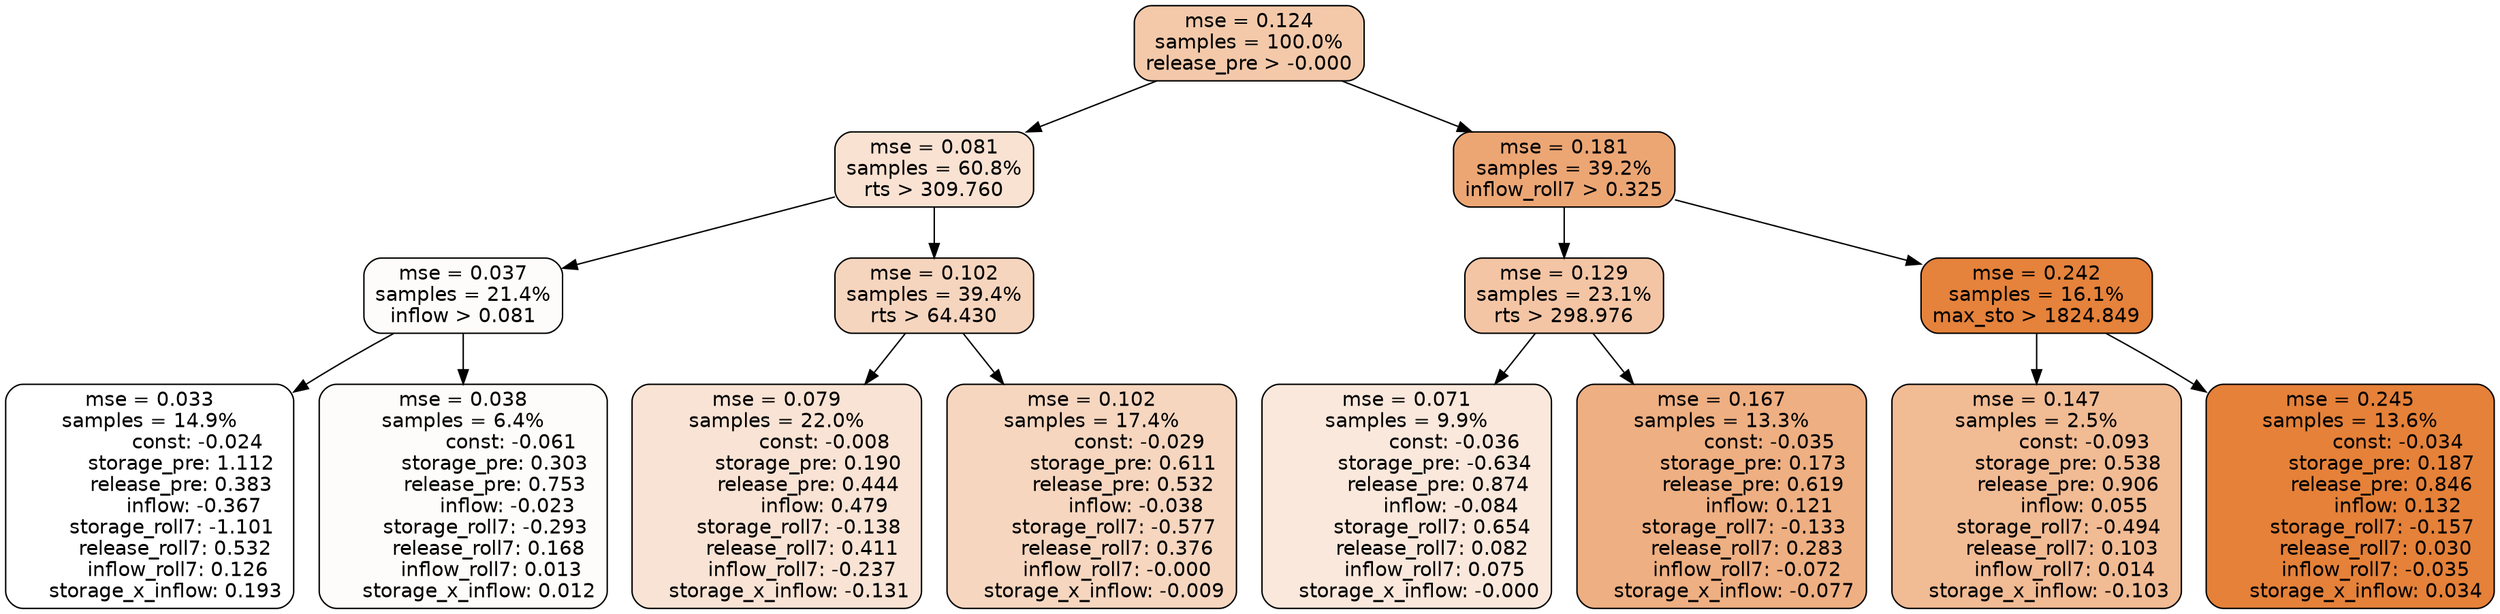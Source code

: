 digraph tree {
node [shape=rectangle, style="filled, rounded", color="black", fontname=helvetica] ;
edge [fontname=helvetica] ;
	"0" [label="mse = 0.124
samples = 100.0%
release_pre > -0.000", fillcolor="#f3c9aa"]
	"1" [label="mse = 0.081
samples = 60.8%
rts > 309.760", fillcolor="#f9e2d2"]
	"8" [label="mse = 0.181
samples = 39.2%
inflow_roll7 > 0.325", fillcolor="#eca674"]
	"5" [label="mse = 0.037
samples = 21.4%
inflow > 0.081", fillcolor="#fefcfb"]
	"2" [label="mse = 0.102
samples = 39.4%
rts > 64.430", fillcolor="#f6d5be"]
	"9" [label="mse = 0.129
samples = 23.1%
rts > 298.976", fillcolor="#f3c5a5"]
	"12" [label="mse = 0.242
samples = 16.1%
max_sto > 1824.849", fillcolor="#e5823b"]
	"6" [label="mse = 0.033
samples = 14.9%
               const: -0.024
          storage_pre: 1.112
          release_pre: 0.383
              inflow: -0.367
       storage_roll7: -1.101
        release_roll7: 0.532
         inflow_roll7: 0.126
     storage_x_inflow: 0.193", fillcolor="#ffffff"]
	"7" [label="mse = 0.038
samples = 6.4%
               const: -0.061
          storage_pre: 0.303
          release_pre: 0.753
              inflow: -0.023
       storage_roll7: -0.293
        release_roll7: 0.168
         inflow_roll7: 0.013
     storage_x_inflow: 0.012", fillcolor="#fefcfa"]
	"3" [label="mse = 0.079
samples = 22.0%
               const: -0.008
          storage_pre: 0.190
          release_pre: 0.444
               inflow: 0.479
       storage_roll7: -0.138
        release_roll7: 0.411
        inflow_roll7: -0.237
    storage_x_inflow: -0.131", fillcolor="#f9e3d4"]
	"4" [label="mse = 0.102
samples = 17.4%
               const: -0.029
          storage_pre: 0.611
          release_pre: 0.532
              inflow: -0.038
       storage_roll7: -0.577
        release_roll7: 0.376
        inflow_roll7: -0.000
    storage_x_inflow: -0.009", fillcolor="#f6d6bf"]
	"11" [label="mse = 0.071
samples = 9.9%
               const: -0.036
         storage_pre: -0.634
          release_pre: 0.874
              inflow: -0.084
        storage_roll7: 0.654
        release_roll7: 0.082
         inflow_roll7: 0.075
    storage_x_inflow: -0.000", fillcolor="#fae8dc"]
	"10" [label="mse = 0.167
samples = 13.3%
               const: -0.035
          storage_pre: 0.173
          release_pre: 0.619
               inflow: 0.121
       storage_roll7: -0.133
        release_roll7: 0.283
        inflow_roll7: -0.072
    storage_x_inflow: -0.077", fillcolor="#eeaf82"]
	"14" [label="mse = 0.147
samples = 2.5%
               const: -0.093
          storage_pre: 0.538
          release_pre: 0.906
               inflow: 0.055
       storage_roll7: -0.494
        release_roll7: 0.103
         inflow_roll7: 0.014
    storage_x_inflow: -0.103", fillcolor="#f1bb94"]
	"13" [label="mse = 0.245
samples = 13.6%
               const: -0.034
          storage_pre: 0.187
          release_pre: 0.846
               inflow: 0.132
       storage_roll7: -0.157
        release_roll7: 0.030
        inflow_roll7: -0.035
     storage_x_inflow: 0.034", fillcolor="#e58139"]

	"0" -> "1"
	"0" -> "8"
	"1" -> "2"
	"1" -> "5"
	"8" -> "9"
	"8" -> "12"
	"5" -> "6"
	"5" -> "7"
	"2" -> "3"
	"2" -> "4"
	"9" -> "10"
	"9" -> "11"
	"12" -> "13"
	"12" -> "14"
}